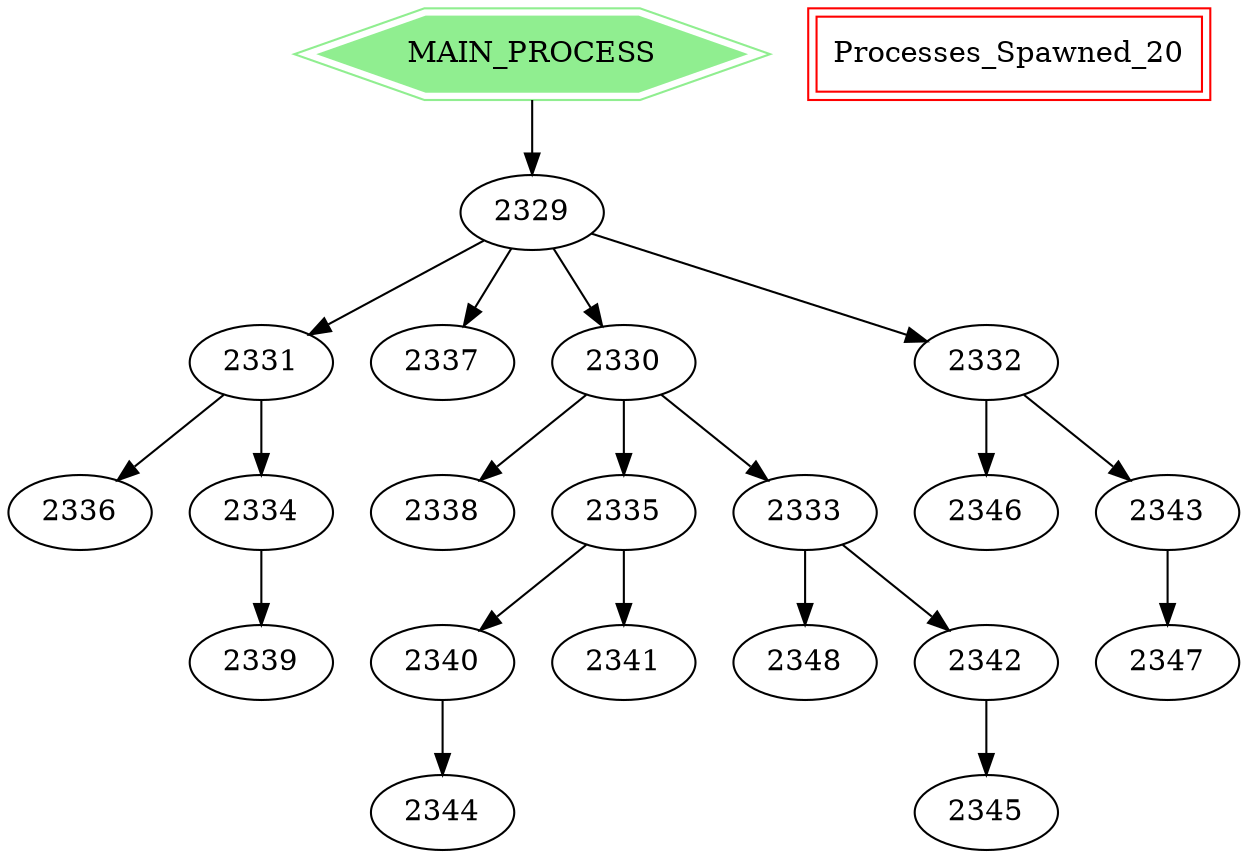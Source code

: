 digraph processTree {
MAIN_PROCESS->2329;
2329->2331;
2329->2337;
2329->2330;
2329->2332;
2330->2338;
2330->2335;
2330->2333;
2331->2336;
2331->2334;
2332->2346;
2332->2343;
2333->2348;
2333->2342;
2334->2339;
2335->2340;
2335->2341;
2340->2344;
2342->2345;
2343->2347;
Processes_Spawned_20 [shape=polygon, sides=4, peripheries=2, color = red];
MAIN_PROCESS [shape=polygon,sides=6,peripheries=2,color=lightgreen,style=filled]
}